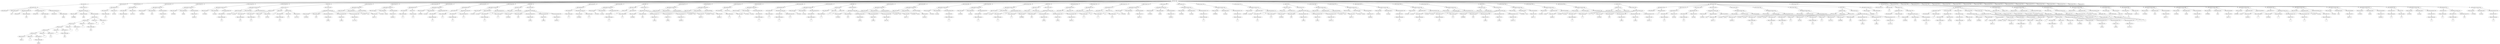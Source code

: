 /*
 * AST in dot format generated by phc -- the PHP compiler
 */

digraph AST {
node_0 [label="AST_php_script"];
node_1 [label="AST_method (29)"];
node_2 [label="AST_signature (32)"];
node_3 [label="AST_method_mod"];
node_4 [label="Token_method_name"];
node_5 [label="fail", shape=box]
node_4 -> node_5;
node_6 [label="AST_formal_parameter (29)"];
node_7 [label="AST_type (29)"];
node_8 [label="Token_variable_name"];
node_9 [label="file", shape=box]
node_8 -> node_9;
node_6 -> node_8;
node_6 -> node_7;
node_10 [label="AST_formal_parameter (29)"];
node_11 [label="AST_type (29)"];
node_12 [label="Token_variable_name"];
node_13 [label="line", shape=box]
node_12 -> node_13;
node_10 -> node_12;
node_10 -> node_11;
node_14 [label="AST_formal_parameter (29)"];
node_15 [label="AST_type (29)"];
node_16 [label="Token_variable_name"];
node_17 [label="reason", shape=box]
node_16 -> node_17;
node_14 -> node_16;
node_14 -> node_15;
node_2 -> node_14;
node_2 -> node_10;
node_2 -> node_6;
node_2 -> node_4;
node_2 -> node_3;
node_18 [label="AST_eval_expr (31)"];
node_19 [label="AST_method_invocation (31)"];
node_20 [label="Token_class_name"];
node_21 [label="%STDLIB%", shape=box]
node_20 -> node_21;
node_22 [label="Token_method_name"];
node_23 [label="print", shape=box]
node_22 -> node_23;
node_24 [label="AST_actual_parameter"];
node_25 [label="AST_bin_op (31)"];
node_26 [label="AST_bin_op (31)"];
node_27 [label="AST_bin_op (31)"];
node_28 [label="AST_bin_op (31)"];
node_29 [label="AST_bin_op (31)"];
node_30 [label="AST_bin_op (31)"];
node_31 [label="Token_string (31)"];
node_32 [label="Failure: '", shape=box]
node_31 -> node_32;
node_33 [label="Token_op (31)"];
node_34 [label=".", shape=box]
node_33 -> node_34;
node_35 [label="AST_variable (31)"];
node_36 [label="Token_variable_name"];
node_37 [label="reason", shape=box]
node_36 -> node_37;
node_35 -> node_36;
node_30 -> node_35;
node_30 -> node_33;
node_30 -> node_31;
node_38 [label="Token_op (31)"];
node_39 [label=".", shape=box]
node_38 -> node_39;
node_40 [label="Token_string (31)"];
node_41 [label="' on ", shape=box]
node_40 -> node_41;
node_29 -> node_40;
node_29 -> node_38;
node_29 -> node_30;
node_42 [label="Token_op (31)"];
node_43 [label=".", shape=box]
node_42 -> node_43;
node_44 [label="AST_variable (31)"];
node_45 [label="Token_variable_name"];
node_46 [label="file", shape=box]
node_45 -> node_46;
node_44 -> node_45;
node_28 -> node_44;
node_28 -> node_42;
node_28 -> node_29;
node_47 [label="Token_op (31)"];
node_48 [label=".", shape=box]
node_47 -> node_48;
node_49 [label="Token_string (31)"];
node_50 [label=":", shape=box]
node_49 -> node_50;
node_27 -> node_49;
node_27 -> node_47;
node_27 -> node_28;
node_51 [label="Token_op (31)"];
node_52 [label=".", shape=box]
node_51 -> node_52;
node_53 [label="AST_variable (31)"];
node_54 [label="Token_variable_name"];
node_55 [label="line", shape=box]
node_54 -> node_55;
node_53 -> node_54;
node_26 -> node_53;
node_26 -> node_51;
node_26 -> node_27;
node_56 [label="Token_op (31)"];
node_57 [label=".", shape=box]
node_56 -> node_57;
node_58 [label="Token_string (31)"];
node_59 [label="", shape=box]
node_58 -> node_59;
node_25 -> node_58;
node_25 -> node_56;
node_25 -> node_26;
node_24 -> node_25;
node_19 -> node_24;
node_19 -> node_22;
node_19 -> node_20;
node_18 -> node_19;
node_1 -> node_18;
node_1 -> node_2;
node_60 [label="AST_eval_expr (37)"];
node_61 [label="AST_assignment (37)"];
node_62 [label="AST_variable (37)"];
node_63 [label="Token_variable_name"];
node_64 [label="a1", shape=box]
node_63 -> node_64;
node_62 -> node_63;
node_65 [label="Token_string (37)"];
node_66 [label="old value", shape=box]
node_65 -> node_66;
node_61 -> node_65;
node_61 -> node_62;
node_60 -> node_61;
node_67 [label="AST_eval_expr (38)"];
node_68 [label="AST_assignment (38)"];
node_69 [label="AST_variable (38)"];
node_70 [label="Token_variable_name"];
node_71 [label="a2", shape=box]
node_70 -> node_71;
node_69 -> node_70;
node_72 [label="Token_string (38)"];
node_73 [label="my old val..", shape=box]
node_72 -> node_73;
node_68 -> node_72;
node_68 -> node_69;
node_67 -> node_68;
node_74 [label="AST_eval_expr (40)"];
node_75 [label="AST_method_invocation (40)"];
node_76 [label="Token_class_name"];
node_77 [label="%STDLIB%", shape=box]
node_76 -> node_77;
node_78 [label="Token_method_name"];
node_79 [label="echo", shape=box]
node_78 -> node_79;
node_80 [label="AST_actual_parameter"];
node_81 [label="Token_string (40)"];
node_82 [label="about to i..", shape=box]
node_81 -> node_82;
node_80 -> node_81;
node_75 -> node_80;
node_75 -> node_78;
node_75 -> node_76;
node_74 -> node_75;
node_83 [label="AST_eval_expr (41)"];
node_84 [label="AST_method_invocation (41)"];
node_85 [label="Token_class_name"];
node_86 [label="%STDLIB%", shape=box]
node_85 -> node_86;
node_87 [label="Token_method_name"];
node_88 [label="include", shape=box]
node_87 -> node_88;
node_89 [label="AST_actual_parameter"];
node_90 [label="Token_string (41)"];
node_91 [label="included_v..", shape=box]
node_90 -> node_91;
node_89 -> node_90;
node_84 -> node_89;
node_84 -> node_87;
node_84 -> node_85;
node_83 -> node_84;
node_92 [label="AST_eval_expr (43)"];
node_93 [label="AST_method_invocation (43)"];
node_94 [label="Token_class_name"];
node_95 [label="%STDLIB%", shape=box]
node_94 -> node_95;
node_96 [label="Token_method_name"];
node_97 [label="var_dump", shape=box]
node_96 -> node_97;
node_98 [label="AST_actual_parameter (43)"];
node_99 [label="AST_variable (43)"];
node_100 [label="Token_variable_name"];
node_101 [label="a1", shape=box]
node_100 -> node_101;
node_99 -> node_100;
node_98 -> node_99;
node_93 -> node_98;
node_93 -> node_96;
node_93 -> node_94;
node_92 -> node_93;
node_102 [label="AST_eval_expr (44)"];
node_103 [label="AST_method_invocation (44)"];
node_104 [label="Token_class_name"];
node_105 [label="%STDLIB%", shape=box]
node_104 -> node_105;
node_106 [label="Token_method_name"];
node_107 [label="var_dump", shape=box]
node_106 -> node_107;
node_108 [label="AST_actual_parameter (44)"];
node_109 [label="AST_variable (44)"];
node_110 [label="Token_variable_name"];
node_111 [label="a2", shape=box]
node_110 -> node_111;
node_109 -> node_110;
node_108 -> node_109;
node_103 -> node_108;
node_103 -> node_106;
node_103 -> node_104;
node_102 -> node_103;
node_112 [label="AST_if (46)"];
node_113 [label="AST_bin_op (46)"];
node_114 [label="AST_bin_op (46)"];
node_115 [label="AST_variable (46)"];
node_116 [label="Token_variable_name"];
node_117 [label="a1", shape=box]
node_116 -> node_117;
node_115 -> node_116;
node_118 [label="Token_op (46)"];
node_119 [label="==", shape=box]
node_118 -> node_119;
node_120 [label="Token_string (46)"];
node_121 [label="old value", shape=box]
node_120 -> node_121;
node_114 -> node_120;
node_114 -> node_118;
node_114 -> node_115;
node_122 [label="Token_op (46)"];
node_123 [label="or", shape=box]
node_122 -> node_123;
node_124 [label="AST_bin_op (46)"];
node_125 [label="AST_variable (46)"];
node_126 [label="Token_variable_name"];
node_127 [label="a2", shape=box]
node_126 -> node_127;
node_125 -> node_126;
node_128 [label="Token_op (46)"];
node_129 [label="==", shape=box]
node_128 -> node_129;
node_130 [label="Token_string (46)"];
node_131 [label="my old val..", shape=box]
node_130 -> node_131;
node_124 -> node_130;
node_124 -> node_128;
node_124 -> node_125;
node_113 -> node_124;
node_113 -> node_122;
node_113 -> node_114;
node_132 [label="AST_eval_expr (48)"];
node_133 [label="AST_method_invocation (48)"];
node_134 [label="Token_class_name"];
node_135 [label="%STDLIB%", shape=box]
node_134 -> node_135;
node_136 [label="Token_method_name"];
node_137 [label="fail", shape=box]
node_136 -> node_137;
node_138 [label="AST_actual_parameter (48)"];
node_139 [label="Token_string (48)"];
node_140 [label="__FILE__", shape=box]
node_139 -> node_140;
node_138 -> node_139;
node_141 [label="AST_actual_parameter (48)"];
node_142 [label="Token_int (48)"];
node_143 [label="__LINE__", shape=box]
node_142 -> node_143;
node_141 -> node_142;
node_144 [label="AST_actual_parameter (48)"];
node_145 [label="Token_string (48)"];
node_146 [label="var overwr..", shape=box]
node_145 -> node_146;
node_144 -> node_145;
node_133 -> node_144;
node_133 -> node_141;
node_133 -> node_138;
node_133 -> node_136;
node_133 -> node_134;
node_132 -> node_133;
node_112 -> node_132;
node_112 -> node_113;
node_147 [label="AST_eval_expr (56)"];
node_148 [label="AST_method_invocation (56)"];
node_149 [label="Token_class_name"];
node_150 [label="%STDLIB%", shape=box]
node_149 -> node_150;
node_151 [label="Token_method_name"];
node_152 [label="echo", shape=box]
node_151 -> node_152;
node_153 [label="AST_actual_parameter"];
node_154 [label="Token_string (56)"];
node_155 [label="about to i..", shape=box]
node_154 -> node_155;
node_153 -> node_154;
node_148 -> node_153;
node_148 -> node_151;
node_148 -> node_149;
node_147 -> node_148;
node_156 [label="AST_eval_expr (57)"];
node_157 [label="AST_method_invocation (57)"];
node_158 [label="Token_class_name"];
node_159 [label="%STDLIB%", shape=box]
node_158 -> node_159;
node_160 [label="Token_method_name"];
node_161 [label="include", shape=box]
node_160 -> node_161;
node_162 [label="AST_actual_parameter"];
node_163 [label="Token_string (57)"];
node_164 [label="included_c..", shape=box]
node_163 -> node_164;
node_162 -> node_163;
node_157 -> node_162;
node_157 -> node_160;
node_157 -> node_158;
node_156 -> node_157;
node_165 [label="AST_eval_expr (59)"];
node_166 [label="AST_assignment (59)"];
node_167 [label="AST_variable (59)"];
node_168 [label="Token_variable_name"];
node_169 [label="b", shape=box]
node_168 -> node_169;
node_167 -> node_168;
node_170 [label="AST_new (59)"];
node_171 [label="Token_class_name"];
node_172 [label="B", shape=box]
node_171 -> node_172;
node_170 -> node_171;
node_166 -> node_170;
node_166 -> node_167;
node_165 -> node_166;
node_173 [label="AST_eval_expr (60)"];
node_174 [label="AST_method_invocation (60)"];
node_175 [label="Token_class_name"];
node_176 [label="%STDLIB%", shape=box]
node_175 -> node_176;
node_177 [label="Token_method_name"];
node_178 [label="var_dump", shape=box]
node_177 -> node_178;
node_179 [label="AST_actual_parameter (60)"];
node_180 [label="AST_variable (60)"];
node_181 [label="Token_variable_name"];
node_182 [label="b", shape=box]
node_181 -> node_182;
node_180 -> node_181;
node_179 -> node_180;
node_174 -> node_179;
node_174 -> node_177;
node_174 -> node_175;
node_173 -> node_174;
node_183 [label="AST_eval_expr (61)"];
node_184 [label="AST_assignment (61)"];
node_185 [label="AST_variable (61)"];
node_186 [label="Token_variable_name"];
node_187 [label="b", shape=box]
node_186 -> node_187;
node_185 -> node_186;
node_188 [label="AST_method_invocation (61)"];
node_189 [label="AST_variable (61)"];
node_190 [label="Token_variable_name"];
node_191 [label="b", shape=box]
node_190 -> node_191;
node_189 -> node_190;
node_192 [label="Token_method_name (61)"];
node_193 [label="b", shape=box]
node_192 -> node_193;
node_188 -> node_192;
node_188 -> node_189;
node_184 -> node_188;
node_184 -> node_185;
node_183 -> node_184;
node_194 [label="AST_eval_expr (62)"];
node_195 [label="AST_method_invocation (62)"];
node_196 [label="Token_class_name"];
node_197 [label="%STDLIB%", shape=box]
node_196 -> node_197;
node_198 [label="Token_method_name"];
node_199 [label="var_dump", shape=box]
node_198 -> node_199;
node_200 [label="AST_actual_parameter (62)"];
node_201 [label="AST_variable (62)"];
node_202 [label="Token_variable_name"];
node_203 [label="b", shape=box]
node_202 -> node_203;
node_201 -> node_202;
node_200 -> node_201;
node_195 -> node_200;
node_195 -> node_198;
node_195 -> node_196;
node_194 -> node_195;
node_204 [label="AST_if (63)"];
node_205 [label="AST_unary_op (63)"];
node_206 [label="Token_op (63)"];
node_207 [label="!", shape=box]
node_206 -> node_207;
node_208 [label="AST_variable (63)"];
node_209 [label="Token_variable_name"];
node_210 [label="b", shape=box]
node_209 -> node_210;
node_208 -> node_209;
node_205 -> node_208;
node_205 -> node_206;
node_211 [label="AST_eval_expr (65)"];
node_212 [label="AST_method_invocation (65)"];
node_213 [label="Token_class_name"];
node_214 [label="%STDLIB%", shape=box]
node_213 -> node_214;
node_215 [label="Token_method_name"];
node_216 [label="fail", shape=box]
node_215 -> node_216;
node_217 [label="AST_actual_parameter (65)"];
node_218 [label="Token_string (65)"];
node_219 [label="__FILE__", shape=box]
node_218 -> node_219;
node_217 -> node_218;
node_220 [label="AST_actual_parameter (65)"];
node_221 [label="Token_int (65)"];
node_222 [label="__LINE__", shape=box]
node_221 -> node_222;
node_220 -> node_221;
node_223 [label="AST_actual_parameter (65)"];
node_224 [label="Token_string (65)"];
node_225 [label="included c..", shape=box]
node_224 -> node_225;
node_223 -> node_224;
node_212 -> node_223;
node_212 -> node_220;
node_212 -> node_217;
node_212 -> node_215;
node_212 -> node_213;
node_211 -> node_212;
node_204 -> node_211;
node_204 -> node_205;
node_226 [label="AST_eval_expr (67)"];
node_227 [label="AST_assignment (67)"];
node_228 [label="AST_variable (67)"];
node_229 [label="Token_variable_name"];
node_230 [label="b", shape=box]
node_229 -> node_230;
node_228 -> node_229;
node_231 [label="AST_method_invocation (67)"];
node_232 [label="Token_class_name"];
node_233 [label="%STDLIB%", shape=box]
node_232 -> node_233;
node_234 [label="Token_method_name"];
node_235 [label="b", shape=box]
node_234 -> node_235;
node_231 -> node_234;
node_231 -> node_232;
node_227 -> node_231;
node_227 -> node_228;
node_226 -> node_227;
node_236 [label="AST_eval_expr (68)"];
node_237 [label="AST_method_invocation (68)"];
node_238 [label="Token_class_name"];
node_239 [label="%STDLIB%", shape=box]
node_238 -> node_239;
node_240 [label="Token_method_name"];
node_241 [label="var_dump", shape=box]
node_240 -> node_241;
node_242 [label="AST_actual_parameter (68)"];
node_243 [label="AST_variable (68)"];
node_244 [label="Token_variable_name"];
node_245 [label="b", shape=box]
node_244 -> node_245;
node_243 -> node_244;
node_242 -> node_243;
node_237 -> node_242;
node_237 -> node_240;
node_237 -> node_238;
node_236 -> node_237;
node_246 [label="AST_if (69)"];
node_247 [label="AST_unary_op (69)"];
node_248 [label="Token_op (69)"];
node_249 [label="!", shape=box]
node_248 -> node_249;
node_250 [label="AST_variable (69)"];
node_251 [label="Token_variable_name"];
node_252 [label="b", shape=box]
node_251 -> node_252;
node_250 -> node_251;
node_247 -> node_250;
node_247 -> node_248;
node_253 [label="AST_eval_expr (71)"];
node_254 [label="AST_method_invocation (71)"];
node_255 [label="Token_class_name"];
node_256 [label="%STDLIB%", shape=box]
node_255 -> node_256;
node_257 [label="Token_method_name"];
node_258 [label="fail", shape=box]
node_257 -> node_258;
node_259 [label="AST_actual_parameter (71)"];
node_260 [label="Token_string (71)"];
node_261 [label="__FILE__", shape=box]
node_260 -> node_261;
node_259 -> node_260;
node_262 [label="AST_actual_parameter (71)"];
node_263 [label="Token_int (71)"];
node_264 [label="__LINE__", shape=box]
node_263 -> node_264;
node_262 -> node_263;
node_265 [label="AST_actual_parameter (71)"];
node_266 [label="Token_string (71)"];
node_267 [label="included f..", shape=box]
node_266 -> node_267;
node_265 -> node_266;
node_254 -> node_265;
node_254 -> node_262;
node_254 -> node_259;
node_254 -> node_257;
node_254 -> node_255;
node_253 -> node_254;
node_246 -> node_253;
node_246 -> node_247;
node_268 [label="AST_eval_expr (79)"];
node_269 [label="AST_method_invocation (79)"];
node_270 [label="Token_class_name"];
node_271 [label="%STDLIB%", shape=box]
node_270 -> node_271;
node_272 [label="Token_method_name"];
node_273 [label="echo", shape=box]
node_272 -> node_273;
node_274 [label="AST_actual_parameter"];
node_275 [label="Token_string (79)"];
node_276 [label="about to i..", shape=box]
node_275 -> node_276;
node_274 -> node_275;
node_269 -> node_274;
node_269 -> node_272;
node_269 -> node_270;
node_268 -> node_269;
node_277 [label="AST_eval_expr (80)"];
node_278 [label="AST_method_invocation (80)"];
node_279 [label="Token_class_name"];
node_280 [label="%STDLIB%", shape=box]
node_279 -> node_280;
node_281 [label="Token_method_name"];
node_282 [label="include", shape=box]
node_281 -> node_282;
node_283 [label="AST_actual_parameter"];
node_284 [label="Token_string (80)"];
node_285 [label="included_c..", shape=box]
node_284 -> node_285;
node_283 -> node_284;
node_278 -> node_283;
node_278 -> node_281;
node_278 -> node_279;
node_277 -> node_278;
node_286 [label="AST_eval_expr (82)"];
node_287 [label="AST_assignment (82)"];
node_288 [label="AST_variable (82)"];
node_289 [label="Token_variable_name"];
node_290 [label="c", shape=box]
node_289 -> node_290;
node_288 -> node_289;
node_291 [label="AST_new (82)"];
node_292 [label="Token_class_name"];
node_293 [label="C", shape=box]
node_292 -> node_293;
node_291 -> node_292;
node_287 -> node_291;
node_287 -> node_288;
node_286 -> node_287;
node_294 [label="AST_eval_expr (83)"];
node_295 [label="AST_method_invocation (83)"];
node_296 [label="Token_class_name"];
node_297 [label="%STDLIB%", shape=box]
node_296 -> node_297;
node_298 [label="Token_method_name"];
node_299 [label="var_dump", shape=box]
node_298 -> node_299;
node_300 [label="AST_actual_parameter (83)"];
node_301 [label="AST_variable (83)"];
node_302 [label="Token_variable_name"];
node_303 [label="c", shape=box]
node_302 -> node_303;
node_301 -> node_302;
node_300 -> node_301;
node_295 -> node_300;
node_295 -> node_298;
node_295 -> node_296;
node_294 -> node_295;
node_304 [label="AST_eval_expr (84)"];
node_305 [label="AST_assignment (84)"];
node_306 [label="AST_variable (84)"];
node_307 [label="Token_variable_name"];
node_308 [label="c", shape=box]
node_307 -> node_308;
node_306 -> node_307;
node_309 [label="AST_method_invocation (84)"];
node_310 [label="AST_variable (84)"];
node_311 [label="Token_variable_name"];
node_312 [label="c", shape=box]
node_311 -> node_312;
node_310 -> node_311;
node_313 [label="Token_method_name (84)"];
node_314 [label="cc", shape=box]
node_313 -> node_314;
node_309 -> node_313;
node_309 -> node_310;
node_305 -> node_309;
node_305 -> node_306;
node_304 -> node_305;
node_315 [label="AST_eval_expr (85)"];
node_316 [label="AST_method_invocation (85)"];
node_317 [label="Token_class_name"];
node_318 [label="%STDLIB%", shape=box]
node_317 -> node_318;
node_319 [label="Token_method_name"];
node_320 [label="var_dump", shape=box]
node_319 -> node_320;
node_321 [label="AST_actual_parameter (85)"];
node_322 [label="AST_variable (85)"];
node_323 [label="Token_variable_name"];
node_324 [label="c", shape=box]
node_323 -> node_324;
node_322 -> node_323;
node_321 -> node_322;
node_316 -> node_321;
node_316 -> node_319;
node_316 -> node_317;
node_315 -> node_316;
node_325 [label="AST_if (86)"];
node_326 [label="AST_bin_op (86)"];
node_327 [label="AST_variable (86)"];
node_328 [label="Token_variable_name"];
node_329 [label="c", shape=box]
node_328 -> node_329;
node_327 -> node_328;
node_330 [label="Token_op (86)"];
node_331 [label="!=", shape=box]
node_330 -> node_331;
node_332 [label="Token_int (86)"];
node_333 [label="7", shape=box]
node_332 -> node_333;
node_326 -> node_332;
node_326 -> node_330;
node_326 -> node_327;
node_334 [label="AST_eval_expr (88)"];
node_335 [label="AST_method_invocation (88)"];
node_336 [label="Token_class_name"];
node_337 [label="%STDLIB%", shape=box]
node_336 -> node_337;
node_338 [label="Token_method_name"];
node_339 [label="fail", shape=box]
node_338 -> node_339;
node_340 [label="AST_actual_parameter (88)"];
node_341 [label="Token_string (88)"];
node_342 [label="__FILE__", shape=box]
node_341 -> node_342;
node_340 -> node_341;
node_343 [label="AST_actual_parameter (88)"];
node_344 [label="Token_int (88)"];
node_345 [label="__LINE__", shape=box]
node_344 -> node_345;
node_343 -> node_344;
node_346 [label="AST_actual_parameter (88)"];
node_347 [label="Token_string (88)"];
node_348 [label="class with..", shape=box]
node_347 -> node_348;
node_346 -> node_347;
node_335 -> node_346;
node_335 -> node_343;
node_335 -> node_340;
node_335 -> node_338;
node_335 -> node_336;
node_334 -> node_335;
node_325 -> node_334;
node_325 -> node_326;
node_349 [label="AST_eval_expr (95)"];
node_350 [label="AST_method_invocation (95)"];
node_351 [label="Token_class_name"];
node_352 [label="%STDLIB%", shape=box]
node_351 -> node_352;
node_353 [label="Token_method_name"];
node_354 [label="echo", shape=box]
node_353 -> node_354;
node_355 [label="AST_actual_parameter"];
node_356 [label="Token_string (95)"];
node_357 [label="about to i..", shape=box]
node_356 -> node_357;
node_355 -> node_356;
node_350 -> node_355;
node_350 -> node_353;
node_350 -> node_351;
node_349 -> node_350;
node_358 [label="AST_eval_expr (96)"];
node_359 [label="AST_method_invocation (96)"];
node_360 [label="Token_class_name"];
node_361 [label="%STDLIB%", shape=box]
node_360 -> node_361;
node_362 [label="Token_method_name"];
node_363 [label="include", shape=box]
node_362 -> node_363;
node_364 [label="AST_actual_parameter"];
node_365 [label="Token_string (96)"];
node_366 [label="include_di..", shape=box]
node_365 -> node_366;
node_364 -> node_365;
node_359 -> node_364;
node_359 -> node_362;
node_359 -> node_360;
node_358 -> node_359;
node_367 [label="AST_eval_expr (98)"];
node_368 [label="AST_method_invocation (98)"];
node_369 [label="Token_class_name"];
node_370 [label="%STDLIB%", shape=box]
node_369 -> node_370;
node_371 [label="Token_method_name"];
node_372 [label="var_dump", shape=box]
node_371 -> node_372;
node_373 [label="AST_actual_parameter (98)"];
node_374 [label="AST_variable (98)"];
node_375 [label="Token_variable_name"];
node_376 [label="f", shape=box]
node_375 -> node_376;
node_374 -> node_375;
node_373 -> node_374;
node_368 -> node_373;
node_368 -> node_371;
node_368 -> node_369;
node_367 -> node_368;
node_377 [label="AST_eval_expr (99)"];
node_378 [label="AST_method_invocation (99)"];
node_379 [label="Token_class_name"];
node_380 [label="%STDLIB%", shape=box]
node_379 -> node_380;
node_381 [label="Token_method_name"];
node_382 [label="var_dump", shape=box]
node_381 -> node_382;
node_383 [label="AST_actual_parameter (99)"];
node_384 [label="AST_variable (99)"];
node_385 [label="Token_variable_name"];
node_386 [label="a", shape=box]
node_385 -> node_386;
node_384 -> node_385;
node_383 -> node_384;
node_378 -> node_383;
node_378 -> node_381;
node_378 -> node_379;
node_377 -> node_378;
node_387 [label="AST_eval_expr (100)"];
node_388 [label="AST_method_invocation (100)"];
node_389 [label="Token_class_name"];
node_390 [label="%STDLIB%", shape=box]
node_389 -> node_390;
node_391 [label="Token_method_name"];
node_392 [label="var_dump", shape=box]
node_391 -> node_392;
node_393 [label="AST_actual_parameter (100)"];
node_394 [label="AST_variable (100)"];
node_395 [label="Token_variable_name"];
node_396 [label="x", shape=box]
node_395 -> node_396;
node_394 -> node_395;
node_393 -> node_394;
node_388 -> node_393;
node_388 -> node_391;
node_388 -> node_389;
node_387 -> node_388;
node_397 [label="AST_if (101)"];
node_398 [label="AST_unary_op (101)"];
node_399 [label="Token_op (101)"];
node_400 [label="!", shape=box]
node_399 -> node_400;
node_401 [label="AST_variable (101)"];
node_402 [label="Token_variable_name"];
node_403 [label="x", shape=box]
node_402 -> node_403;
node_401 -> node_402;
node_398 -> node_401;
node_398 -> node_399;
node_404 [label="AST_eval_expr (103)"];
node_405 [label="AST_method_invocation (103)"];
node_406 [label="Token_class_name"];
node_407 [label="%STDLIB%", shape=box]
node_406 -> node_407;
node_408 [label="Token_method_name"];
node_409 [label="fail", shape=box]
node_408 -> node_409;
node_410 [label="AST_actual_parameter (103)"];
node_411 [label="Token_string (103)"];
node_412 [label="__FILE__", shape=box]
node_411 -> node_412;
node_410 -> node_411;
node_413 [label="AST_actual_parameter (103)"];
node_414 [label="Token_int (103)"];
node_415 [label="__LINE__", shape=box]
node_414 -> node_415;
node_413 -> node_414;
node_416 [label="AST_actual_parameter (103)"];
node_417 [label="Token_string (103)"];
node_418 [label="directory ..", shape=box]
node_417 -> node_418;
node_416 -> node_417;
node_405 -> node_416;
node_405 -> node_413;
node_405 -> node_410;
node_405 -> node_408;
node_405 -> node_406;
node_404 -> node_405;
node_397 -> node_404;
node_397 -> node_398;
node_419 [label="AST_eval_expr (109)"];
node_420 [label="AST_assignment (109)"];
node_421 [label="AST_variable (109)"];
node_422 [label="Token_variable_name"];
node_423 [label="x", shape=box]
node_422 -> node_423;
node_421 -> node_422;
node_424 [label="Token_string (109)"];
node_425 [label="zzz", shape=box]
node_424 -> node_425;
node_420 -> node_424;
node_420 -> node_421;
node_419 -> node_420;
node_426 [label="AST_eval_expr (110)"];
node_427 [label="AST_assignment (110)"];
node_428 [label="AST_variable (110)"];
node_429 [label="Token_variable_name"];
node_430 [label="y", shape=box]
node_429 -> node_430;
node_428 -> node_429;
node_431 [label="Token_string (110)"];
node_432 [label="zzz", shape=box]
node_431 -> node_432;
node_427 -> node_431;
node_427 -> node_428;
node_426 -> node_427;
node_433 [label="AST_eval_expr (111)"];
node_434 [label="AST_assignment (111)"];
node_435 [label="AST_variable (111)"];
node_436 [label="Token_variable_name"];
node_437 [label="xx", shape=box]
node_436 -> node_437;
node_435 -> node_436;
node_438 [label="Token_string (111)"];
node_439 [label="zzz", shape=box]
node_438 -> node_439;
node_434 -> node_438;
node_434 -> node_435;
node_433 -> node_434;
node_440 [label="AST_eval_expr (112)"];
node_441 [label="AST_method_invocation (112)"];
node_442 [label="Token_class_name"];
node_443 [label="%STDLIB%", shape=box]
node_442 -> node_443;
node_444 [label="Token_method_name"];
node_445 [label="echo", shape=box]
node_444 -> node_445;
node_446 [label="AST_actual_parameter"];
node_447 [label="Token_string (112)"];
node_448 [label="about to i..", shape=box]
node_447 -> node_448;
node_446 -> node_447;
node_441 -> node_446;
node_441 -> node_444;
node_441 -> node_442;
node_440 -> node_441;
node_449 [label="AST_eval_expr (113)"];
node_450 [label="AST_method_invocation (113)"];
node_451 [label="Token_class_name"];
node_452 [label="%STDLIB%", shape=box]
node_451 -> node_452;
node_453 [label="Token_method_name"];
node_454 [label="include", shape=box]
node_453 -> node_454;
node_455 [label="AST_actual_parameter"];
node_456 [label="Token_string (113)"];
node_457 [label="./test/sub..", shape=box]
node_456 -> node_457;
node_455 -> node_456;
node_450 -> node_455;
node_450 -> node_453;
node_450 -> node_451;
node_449 -> node_450;
node_458 [label="AST_eval_expr (115)"];
node_459 [label="AST_method_invocation (115)"];
node_460 [label="Token_class_name"];
node_461 [label="%STDLIB%", shape=box]
node_460 -> node_461;
node_462 [label="Token_method_name"];
node_463 [label="var_dump", shape=box]
node_462 -> node_463;
node_464 [label="AST_actual_parameter (115)"];
node_465 [label="AST_variable (115)"];
node_466 [label="Token_variable_name"];
node_467 [label="x", shape=box]
node_466 -> node_467;
node_465 -> node_466;
node_464 -> node_465;
node_459 -> node_464;
node_459 -> node_462;
node_459 -> node_460;
node_458 -> node_459;
node_468 [label="AST_eval_expr (116)"];
node_469 [label="AST_method_invocation (116)"];
node_470 [label="Token_class_name"];
node_471 [label="%STDLIB%", shape=box]
node_470 -> node_471;
node_472 [label="Token_method_name"];
node_473 [label="var_dump", shape=box]
node_472 -> node_473;
node_474 [label="AST_actual_parameter (116)"];
node_475 [label="AST_variable (116)"];
node_476 [label="Token_variable_name"];
node_477 [label="y", shape=box]
node_476 -> node_477;
node_475 -> node_476;
node_474 -> node_475;
node_469 -> node_474;
node_469 -> node_472;
node_469 -> node_470;
node_468 -> node_469;
node_478 [label="AST_eval_expr (117)"];
node_479 [label="AST_method_invocation (117)"];
node_480 [label="Token_class_name"];
node_481 [label="%STDLIB%", shape=box]
node_480 -> node_481;
node_482 [label="Token_method_name"];
node_483 [label="var_dump", shape=box]
node_482 -> node_483;
node_484 [label="AST_actual_parameter (117)"];
node_485 [label="AST_variable (117)"];
node_486 [label="Token_variable_name"];
node_487 [label="xx", shape=box]
node_486 -> node_487;
node_485 -> node_486;
node_484 -> node_485;
node_479 -> node_484;
node_479 -> node_482;
node_479 -> node_480;
node_478 -> node_479;
node_488 [label="AST_if (118)"];
node_489 [label="AST_unary_op (118)"];
node_490 [label="Token_op (118)"];
node_491 [label="!", shape=box]
node_490 -> node_491;
node_492 [label="AST_variable (118)"];
node_493 [label="Token_variable_name"];
node_494 [label="xx", shape=box]
node_493 -> node_494;
node_492 -> node_493;
node_489 -> node_492;
node_489 -> node_490;
node_495 [label="AST_eval_expr (120)"];
node_496 [label="AST_method_invocation (120)"];
node_497 [label="Token_class_name"];
node_498 [label="%STDLIB%", shape=box]
node_497 -> node_498;
node_499 [label="Token_method_name"];
node_500 [label="fail", shape=box]
node_499 -> node_500;
node_501 [label="AST_actual_parameter (120)"];
node_502 [label="Token_string (120)"];
node_503 [label="__FILE__", shape=box]
node_502 -> node_503;
node_501 -> node_502;
node_504 [label="AST_actual_parameter (120)"];
node_505 [label="Token_int (120)"];
node_506 [label="__LINE__", shape=box]
node_505 -> node_506;
node_504 -> node_505;
node_507 [label="AST_actual_parameter (120)"];
node_508 [label="Token_string (120)"];
node_509 [label="current wo..", shape=box]
node_508 -> node_509;
node_507 -> node_508;
node_496 -> node_507;
node_496 -> node_504;
node_496 -> node_501;
node_496 -> node_499;
node_496 -> node_497;
node_495 -> node_496;
node_488 -> node_495;
node_488 -> node_489;
node_510 [label="AST_eval_expr (126)"];
node_511 [label="AST_method_invocation (126)"];
node_512 [label="Token_class_name"];
node_513 [label="%STDLIB%", shape=box]
node_512 -> node_513;
node_514 [label="Token_method_name"];
node_515 [label="echo", shape=box]
node_514 -> node_515;
node_516 [label="AST_actual_parameter"];
node_517 [label="Token_string (126)"];
node_518 [label="about to i..", shape=box]
node_517 -> node_518;
node_516 -> node_517;
node_511 -> node_516;
node_511 -> node_514;
node_511 -> node_512;
node_510 -> node_511;
node_519 [label="AST_eval_expr (127)"];
node_520 [label="AST_method_invocation (127)"];
node_521 [label="Token_class_name"];
node_522 [label="%STDLIB%", shape=box]
node_521 -> node_522;
node_523 [label="Token_method_name"];
node_524 [label="include", shape=box]
node_523 -> node_524;
node_525 [label="AST_actual_parameter"];
node_526 [label="Token_string (127)"];
node_527 [label="test/subje..", shape=box]
node_526 -> node_527;
node_525 -> node_526;
node_520 -> node_525;
node_520 -> node_523;
node_520 -> node_521;
node_519 -> node_520;
node_528 [label="AST_eval_expr (129)"];
node_529 [label="AST_method_invocation (129)"];
node_530 [label="Token_class_name"];
node_531 [label="%STDLIB%", shape=box]
node_530 -> node_531;
node_532 [label="Token_method_name"];
node_533 [label="var_dump", shape=box]
node_532 -> node_533;
node_534 [label="AST_actual_parameter (129)"];
node_535 [label="AST_variable (129)"];
node_536 [label="Token_variable_name"];
node_537 [label="x", shape=box]
node_536 -> node_537;
node_535 -> node_536;
node_534 -> node_535;
node_529 -> node_534;
node_529 -> node_532;
node_529 -> node_530;
node_528 -> node_529;
node_538 [label="AST_eval_expr (130)"];
node_539 [label="AST_method_invocation (130)"];
node_540 [label="Token_class_name"];
node_541 [label="%STDLIB%", shape=box]
node_540 -> node_541;
node_542 [label="Token_method_name"];
node_543 [label="var_dump", shape=box]
node_542 -> node_543;
node_544 [label="AST_actual_parameter (130)"];
node_545 [label="AST_variable (130)"];
node_546 [label="Token_variable_name"];
node_547 [label="y", shape=box]
node_546 -> node_547;
node_545 -> node_546;
node_544 -> node_545;
node_539 -> node_544;
node_539 -> node_542;
node_539 -> node_540;
node_538 -> node_539;
node_548 [label="AST_eval_expr (131)"];
node_549 [label="AST_method_invocation (131)"];
node_550 [label="Token_class_name"];
node_551 [label="%STDLIB%", shape=box]
node_550 -> node_551;
node_552 [label="Token_method_name"];
node_553 [label="var_dump", shape=box]
node_552 -> node_553;
node_554 [label="AST_actual_parameter (131)"];
node_555 [label="AST_variable (131)"];
node_556 [label="Token_variable_name"];
node_557 [label="xx", shape=box]
node_556 -> node_557;
node_555 -> node_556;
node_554 -> node_555;
node_549 -> node_554;
node_549 -> node_552;
node_549 -> node_550;
node_548 -> node_549;
node_558 [label="AST_if (132)"];
node_559 [label="AST_unary_op (132)"];
node_560 [label="Token_op (132)"];
node_561 [label="!", shape=box]
node_560 -> node_561;
node_562 [label="AST_variable (132)"];
node_563 [label="Token_variable_name"];
node_564 [label="xx", shape=box]
node_563 -> node_564;
node_562 -> node_563;
node_559 -> node_562;
node_559 -> node_560;
node_565 [label="AST_eval_expr (134)"];
node_566 [label="AST_method_invocation (134)"];
node_567 [label="Token_class_name"];
node_568 [label="%STDLIB%", shape=box]
node_567 -> node_568;
node_569 [label="Token_method_name"];
node_570 [label="fail", shape=box]
node_569 -> node_570;
node_571 [label="AST_actual_parameter (134)"];
node_572 [label="Token_string (134)"];
node_573 [label="__FILE__", shape=box]
node_572 -> node_573;
node_571 -> node_572;
node_574 [label="AST_actual_parameter (134)"];
node_575 [label="Token_int (134)"];
node_576 [label="__LINE__", shape=box]
node_575 -> node_576;
node_574 -> node_575;
node_577 [label="AST_actual_parameter (134)"];
node_578 [label="Token_string (134)"];
node_579 [label="current wo..", shape=box]
node_578 -> node_579;
node_577 -> node_578;
node_566 -> node_577;
node_566 -> node_574;
node_566 -> node_571;
node_566 -> node_569;
node_566 -> node_567;
node_565 -> node_566;
node_558 -> node_565;
node_558 -> node_559;
node_580 [label="AST_eval_expr (144)"];
node_581 [label="AST_method_invocation (144)"];
node_582 [label="Token_class_name"];
node_583 [label="%STDLIB%", shape=box]
node_582 -> node_583;
node_584 [label="Token_method_name"];
node_585 [label="echo", shape=box]
node_584 -> node_585;
node_586 [label="AST_actual_parameter"];
node_587 [label="Token_string (144)"];
node_588 [label="about to i..", shape=box]
node_587 -> node_588;
node_586 -> node_587;
node_581 -> node_586;
node_581 -> node_584;
node_581 -> node_582;
node_580 -> node_581;
node_589 [label="AST_eval_expr (145)"];
node_590 [label="AST_method_invocation (145)"];
node_591 [label="Token_class_name"];
node_592 [label="%STDLIB%", shape=box]
node_591 -> node_592;
node_593 [label="Token_method_name"];
node_594 [label="require", shape=box]
node_593 -> node_594;
node_595 [label="AST_actual_parameter"];
node_596 [label="Token_string (145)"];
node_597 [label="included_r..", shape=box]
node_596 -> node_597;
node_595 -> node_596;
node_590 -> node_595;
node_590 -> node_593;
node_590 -> node_591;
node_589 -> node_590;
node_598 [label="AST_eval_expr (146)"];
node_599 [label="AST_method_invocation (146)"];
node_600 [label="Token_class_name"];
node_601 [label="%STDLIB%", shape=box]
node_600 -> node_601;
node_602 [label="Token_method_name"];
node_603 [label="var_dump", shape=box]
node_602 -> node_603;
node_604 [label="AST_actual_parameter (146)"];
node_605 [label="AST_variable (146)"];
node_606 [label="Token_variable_name"];
node_607 [label="f", shape=box]
node_606 -> node_607;
node_605 -> node_606;
node_604 -> node_605;
node_599 -> node_604;
node_599 -> node_602;
node_599 -> node_600;
node_598 -> node_599;
node_608 [label="AST_if (147)"];
node_609 [label="AST_bin_op (147)"];
node_610 [label="AST_variable (147)"];
node_611 [label="Token_variable_name"];
node_612 [label="f", shape=box]
node_611 -> node_612;
node_610 -> node_611;
node_613 [label="Token_op (147)"];
node_614 [label="!==", shape=box]
node_613 -> node_614;
node_615 [label="Token_int (147)"];
node_616 [label="26", shape=box]
node_615 -> node_616;
node_609 -> node_615;
node_609 -> node_613;
node_609 -> node_610;
node_617 [label="AST_eval_expr (149)"];
node_618 [label="AST_method_invocation (149)"];
node_619 [label="Token_class_name"];
node_620 [label="%STDLIB%", shape=box]
node_619 -> node_620;
node_621 [label="Token_method_name"];
node_622 [label="fail", shape=box]
node_621 -> node_622;
node_623 [label="AST_actual_parameter (149)"];
node_624 [label="Token_string (149)"];
node_625 [label="__FILE__", shape=box]
node_624 -> node_625;
node_623 -> node_624;
node_626 [label="AST_actual_parameter (149)"];
node_627 [label="Token_int (149)"];
node_628 [label="__LINE__", shape=box]
node_627 -> node_628;
node_626 -> node_627;
node_629 [label="AST_actual_parameter (149)"];
node_630 [label="Token_string (149)"];
node_631 [label="recursive ..", shape=box]
node_630 -> node_631;
node_629 -> node_630;
node_618 -> node_629;
node_618 -> node_626;
node_618 -> node_623;
node_618 -> node_621;
node_618 -> node_619;
node_617 -> node_618;
node_608 -> node_617;
node_608 -> node_609;
node_632 [label="AST_method (155)"];
node_633 [label="AST_signature (169)"];
node_634 [label="AST_method_mod"];
node_635 [label="Token_method_name"];
node_636 [label="g", shape=box]
node_635 -> node_636;
node_633 -> node_635;
node_633 -> node_634;
node_637 [label="AST_eval_expr (157)"];
node_638 [label="AST_assignment (157)"];
node_639 [label="AST_variable (157)"];
node_640 [label="Token_variable_name"];
node_641 [label="a1", shape=box]
node_640 -> node_641;
node_639 -> node_640;
node_642 [label="Token_string (157)"];
node_643 [label="old string", shape=box]
node_642 -> node_643;
node_638 -> node_642;
node_638 -> node_639;
node_637 -> node_638;
node_644 [label="AST_eval_expr (158)"];
node_645 [label="AST_assignment (158)"];
node_646 [label="AST_variable (158)"];
node_647 [label="Token_variable_name"];
node_648 [label="a2", shape=box]
node_647 -> node_648;
node_646 -> node_647;
node_649 [label="Token_string (158)"];
node_650 [label="old string", shape=box]
node_649 -> node_650;
node_645 -> node_649;
node_645 -> node_646;
node_644 -> node_645;
node_651 [label="AST_eval_expr (159)"];
node_652 [label="AST_method_invocation (159)"];
node_653 [label="Token_class_name"];
node_654 [label="%STDLIB%", shape=box]
node_653 -> node_654;
node_655 [label="Token_method_name"];
node_656 [label="echo", shape=box]
node_655 -> node_656;
node_657 [label="AST_actual_parameter"];
node_658 [label="Token_string (159)"];
node_659 [label="about to i..", shape=box]
node_658 -> node_659;
node_657 -> node_658;
node_652 -> node_657;
node_652 -> node_655;
node_652 -> node_653;
node_651 -> node_652;
node_660 [label="AST_eval_expr (160)"];
node_661 [label="AST_method_invocation (160)"];
node_662 [label="Token_class_name"];
node_663 [label="%STDLIB%", shape=box]
node_662 -> node_663;
node_664 [label="Token_method_name"];
node_665 [label="require", shape=box]
node_664 -> node_665;
node_666 [label="AST_actual_parameter"];
node_667 [label="Token_string (160)"];
node_668 [label="included_v..", shape=box]
node_667 -> node_668;
node_666 -> node_667;
node_661 -> node_666;
node_661 -> node_664;
node_661 -> node_662;
node_660 -> node_661;
node_669 [label="AST_eval_expr (162)"];
node_670 [label="AST_method_invocation (162)"];
node_671 [label="Token_class_name"];
node_672 [label="%STDLIB%", shape=box]
node_671 -> node_672;
node_673 [label="Token_method_name"];
node_674 [label="var_dump", shape=box]
node_673 -> node_674;
node_675 [label="AST_actual_parameter (162)"];
node_676 [label="AST_variable (162)"];
node_677 [label="Token_variable_name"];
node_678 [label="a1", shape=box]
node_677 -> node_678;
node_676 -> node_677;
node_675 -> node_676;
node_670 -> node_675;
node_670 -> node_673;
node_670 -> node_671;
node_669 -> node_670;
node_679 [label="AST_eval_expr (163)"];
node_680 [label="AST_method_invocation (163)"];
node_681 [label="Token_class_name"];
node_682 [label="%STDLIB%", shape=box]
node_681 -> node_682;
node_683 [label="Token_method_name"];
node_684 [label="var_dump", shape=box]
node_683 -> node_684;
node_685 [label="AST_actual_parameter (163)"];
node_686 [label="AST_variable (163)"];
node_687 [label="Token_variable_name"];
node_688 [label="a2", shape=box]
node_687 -> node_688;
node_686 -> node_687;
node_685 -> node_686;
node_680 -> node_685;
node_680 -> node_683;
node_680 -> node_681;
node_679 -> node_680;
node_689 [label="AST_if (165)"];
node_690 [label="AST_bin_op (165)"];
node_691 [label="AST_bin_op (165)"];
node_692 [label="AST_variable (165)"];
node_693 [label="Token_variable_name"];
node_694 [label="a1", shape=box]
node_693 -> node_694;
node_692 -> node_693;
node_695 [label="Token_op (165)"];
node_696 [label="==", shape=box]
node_695 -> node_696;
node_697 [label="Token_string (165)"];
node_698 [label="old value", shape=box]
node_697 -> node_698;
node_691 -> node_697;
node_691 -> node_695;
node_691 -> node_692;
node_699 [label="Token_op (165)"];
node_700 [label="or", shape=box]
node_699 -> node_700;
node_701 [label="AST_bin_op (165)"];
node_702 [label="AST_variable (165)"];
node_703 [label="Token_variable_name"];
node_704 [label="a2", shape=box]
node_703 -> node_704;
node_702 -> node_703;
node_705 [label="Token_op (165)"];
node_706 [label="==", shape=box]
node_705 -> node_706;
node_707 [label="Token_string (165)"];
node_708 [label="my old val..", shape=box]
node_707 -> node_708;
node_701 -> node_707;
node_701 -> node_705;
node_701 -> node_702;
node_690 -> node_701;
node_690 -> node_699;
node_690 -> node_691;
node_709 [label="AST_eval_expr (167)"];
node_710 [label="AST_method_invocation (167)"];
node_711 [label="Token_class_name"];
node_712 [label="%STDLIB%", shape=box]
node_711 -> node_712;
node_713 [label="Token_method_name"];
node_714 [label="fail", shape=box]
node_713 -> node_714;
node_715 [label="AST_actual_parameter (167)"];
node_716 [label="Token_string (167)"];
node_717 [label="__FILE__", shape=box]
node_716 -> node_717;
node_715 -> node_716;
node_718 [label="AST_actual_parameter (167)"];
node_719 [label="Token_int (167)"];
node_720 [label="__LINE__", shape=box]
node_719 -> node_720;
node_718 -> node_719;
node_721 [label="AST_actual_parameter (167)"];
node_722 [label="Token_string (167)"];
node_723 [label="var overwr..", shape=box]
node_722 -> node_723;
node_721 -> node_722;
node_710 -> node_721;
node_710 -> node_718;
node_710 -> node_715;
node_710 -> node_713;
node_710 -> node_711;
node_709 -> node_710;
node_689 -> node_709;
node_689 -> node_690;
node_632 -> node_689;
node_632 -> node_679;
node_632 -> node_669;
node_632 -> node_660;
node_632 -> node_651;
node_632 -> node_644;
node_632 -> node_637;
node_632 -> node_633;
node_724 [label="AST_eval_expr (170)"];
node_725 [label="AST_method_invocation (170)"];
node_726 [label="Token_class_name"];
node_727 [label="%STDLIB%", shape=box]
node_726 -> node_727;
node_728 [label="Token_method_name"];
node_729 [label="g", shape=box]
node_728 -> node_729;
node_725 -> node_728;
node_725 -> node_726;
node_724 -> node_725;
node_730 [label="AST_class_def (174)"];
node_731 [label="AST_class_mod (174)"];
node_732 [label="Token_class_name"];
node_733 [label="H", shape=box]
node_732 -> node_733;
node_734 [label="AST_method (176)"];
node_735 [label="AST_signature (179)"];
node_736 [label="AST_method_mod"];
node_737 [label="Token_method_name"];
node_738 [label="H", shape=box]
node_737 -> node_738;
node_735 -> node_737;
node_735 -> node_736;
node_739 [label="AST_eval_expr (178)"];
node_740 [label="AST_method_invocation (178)"];
node_741 [label="Token_class_name"];
node_742 [label="%STDLIB%", shape=box]
node_741 -> node_742;
node_743 [label="Token_method_name"];
node_744 [label="echo", shape=box]
node_743 -> node_744;
node_745 [label="AST_actual_parameter"];
node_746 [label="Token_string (178)"];
node_747 [label="H", shape=box]
node_746 -> node_747;
node_745 -> node_746;
node_740 -> node_745;
node_740 -> node_743;
node_740 -> node_741;
node_739 -> node_740;
node_734 -> node_739;
node_734 -> node_735;
node_748 [label="AST_method (181)"];
node_749 [label="AST_signature (193)"];
node_750 [label="AST_method_mod"];
node_751 [label="Token_method_name"];
node_752 [label="g", shape=box]
node_751 -> node_752;
node_749 -> node_751;
node_749 -> node_750;
node_753 [label="AST_eval_expr (183)"];
node_754 [label="AST_assignment (183)"];
node_755 [label="AST_variable (183)"];
node_756 [label="Token_variable_name"];
node_757 [label="a1", shape=box]
node_756 -> node_757;
node_755 -> node_756;
node_758 [label="Token_string (183)"];
node_759 [label="old string", shape=box]
node_758 -> node_759;
node_754 -> node_758;
node_754 -> node_755;
node_753 -> node_754;
node_760 [label="AST_eval_expr (184)"];
node_761 [label="AST_assignment (184)"];
node_762 [label="AST_variable (184)"];
node_763 [label="Token_variable_name"];
node_764 [label="a2", shape=box]
node_763 -> node_764;
node_762 -> node_763;
node_765 [label="Token_string (184)"];
node_766 [label="old string", shape=box]
node_765 -> node_766;
node_761 -> node_765;
node_761 -> node_762;
node_760 -> node_761;
node_767 [label="AST_eval_expr (186)"];
node_768 [label="AST_method_invocation (186)"];
node_769 [label="Token_class_name"];
node_770 [label="%STDLIB%", shape=box]
node_769 -> node_770;
node_771 [label="Token_method_name"];
node_772 [label="echo", shape=box]
node_771 -> node_772;
node_773 [label="AST_actual_parameter"];
node_774 [label="Token_string (186)"];
node_775 [label="about to i..", shape=box]
node_774 -> node_775;
node_773 -> node_774;
node_768 -> node_773;
node_768 -> node_771;
node_768 -> node_769;
node_767 -> node_768;
node_776 [label="AST_eval_expr (187)"];
node_777 [label="AST_method_invocation (187)"];
node_778 [label="Token_class_name"];
node_779 [label="%STDLIB%", shape=box]
node_778 -> node_779;
node_780 [label="Token_method_name"];
node_781 [label="include", shape=box]
node_780 -> node_781;
node_782 [label="AST_actual_parameter"];
node_783 [label="Token_string (187)"];
node_784 [label="included_v..", shape=box]
node_783 -> node_784;
node_782 -> node_783;
node_777 -> node_782;
node_777 -> node_780;
node_777 -> node_778;
node_776 -> node_777;
node_785 [label="AST_if (189)"];
node_786 [label="AST_bin_op (189)"];
node_787 [label="AST_bin_op (189)"];
node_788 [label="AST_variable (189)"];
node_789 [label="Token_variable_name"];
node_790 [label="a1", shape=box]
node_789 -> node_790;
node_788 -> node_789;
node_791 [label="Token_op (189)"];
node_792 [label="==", shape=box]
node_791 -> node_792;
node_793 [label="Token_string (189)"];
node_794 [label="old value", shape=box]
node_793 -> node_794;
node_787 -> node_793;
node_787 -> node_791;
node_787 -> node_788;
node_795 [label="Token_op (189)"];
node_796 [label="or", shape=box]
node_795 -> node_796;
node_797 [label="AST_bin_op (189)"];
node_798 [label="AST_variable (189)"];
node_799 [label="Token_variable_name"];
node_800 [label="a2", shape=box]
node_799 -> node_800;
node_798 -> node_799;
node_801 [label="Token_op (189)"];
node_802 [label="==", shape=box]
node_801 -> node_802;
node_803 [label="Token_string (189)"];
node_804 [label="my old val..", shape=box]
node_803 -> node_804;
node_797 -> node_803;
node_797 -> node_801;
node_797 -> node_798;
node_786 -> node_797;
node_786 -> node_795;
node_786 -> node_787;
node_805 [label="AST_eval_expr (191)"];
node_806 [label="AST_method_invocation (191)"];
node_807 [label="Token_class_name"];
node_808 [label="%STDLIB%", shape=box]
node_807 -> node_808;
node_809 [label="Token_method_name"];
node_810 [label="fail", shape=box]
node_809 -> node_810;
node_811 [label="AST_actual_parameter (191)"];
node_812 [label="Token_string (191)"];
node_813 [label="__FILE__", shape=box]
node_812 -> node_813;
node_811 -> node_812;
node_814 [label="AST_actual_parameter (191)"];
node_815 [label="Token_int (191)"];
node_816 [label="__LINE__", shape=box]
node_815 -> node_816;
node_814 -> node_815;
node_817 [label="AST_actual_parameter (191)"];
node_818 [label="Token_string (191)"];
node_819 [label="var overwr..", shape=box]
node_818 -> node_819;
node_817 -> node_818;
node_806 -> node_817;
node_806 -> node_814;
node_806 -> node_811;
node_806 -> node_809;
node_806 -> node_807;
node_805 -> node_806;
node_785 -> node_805;
node_785 -> node_786;
node_748 -> node_785;
node_748 -> node_776;
node_748 -> node_767;
node_748 -> node_760;
node_748 -> node_753;
node_748 -> node_749;
node_730 -> node_748;
node_730 -> node_734;
node_730 -> node_732;
node_730 -> node_731;
node_820 [label="AST_eval_expr (195)"];
node_821 [label="AST_assignment (195)"];
node_822 [label="AST_variable (195)"];
node_823 [label="Token_variable_name"];
node_824 [label="h", shape=box]
node_823 -> node_824;
node_822 -> node_823;
node_825 [label="AST_new (195)"];
node_826 [label="Token_class_name"];
node_827 [label="H", shape=box]
node_826 -> node_827;
node_825 -> node_826;
node_821 -> node_825;
node_821 -> node_822;
node_820 -> node_821;
node_828 [label="AST_eval_expr (196)"];
node_829 [label="AST_method_invocation (196)"];
node_830 [label="Token_class_name"];
node_831 [label="%STDLIB%", shape=box]
node_830 -> node_831;
node_832 [label="Token_method_name"];
node_833 [label="var_dump", shape=box]
node_832 -> node_833;
node_834 [label="AST_actual_parameter (196)"];
node_835 [label="AST_variable (196)"];
node_836 [label="Token_variable_name"];
node_837 [label="h", shape=box]
node_836 -> node_837;
node_835 -> node_836;
node_834 -> node_835;
node_829 -> node_834;
node_829 -> node_832;
node_829 -> node_830;
node_828 -> node_829;
node_838 [label="AST_eval_expr (197)"];
node_839 [label="AST_assignment (197)"];
node_840 [label="AST_variable (197)"];
node_841 [label="Token_variable_name"];
node_842 [label="h", shape=box]
node_841 -> node_842;
node_840 -> node_841;
node_843 [label="AST_method_invocation (197)"];
node_844 [label="AST_variable (197)"];
node_845 [label="Token_variable_name"];
node_846 [label="h", shape=box]
node_845 -> node_846;
node_844 -> node_845;
node_847 [label="Token_method_name (197)"];
node_848 [label="g", shape=box]
node_847 -> node_848;
node_843 -> node_847;
node_843 -> node_844;
node_839 -> node_843;
node_839 -> node_840;
node_838 -> node_839;
node_849 [label="AST_eval_expr (198)"];
node_850 [label="AST_method_invocation (198)"];
node_851 [label="Token_class_name"];
node_852 [label="%STDLIB%", shape=box]
node_851 -> node_852;
node_853 [label="Token_method_name"];
node_854 [label="var_dump", shape=box]
node_853 -> node_854;
node_855 [label="AST_actual_parameter (198)"];
node_856 [label="AST_variable (198)"];
node_857 [label="Token_variable_name"];
node_858 [label="h", shape=box]
node_857 -> node_858;
node_856 -> node_857;
node_855 -> node_856;
node_850 -> node_855;
node_850 -> node_853;
node_850 -> node_851;
node_849 -> node_850;
node_859 [label="AST_eval_expr (202)"];
node_860 [label="AST_assignment (202)"];
node_861 [label="AST_variable (202)"];
node_862 [label="Token_variable_name"];
node_863 [label="i1", shape=box]
node_862 -> node_863;
node_861 -> node_862;
node_864 [label="Token_string (202)"];
node_865 [label="some value", shape=box]
node_864 -> node_865;
node_860 -> node_864;
node_860 -> node_861;
node_859 -> node_860;
node_866 [label="AST_eval_expr (203)"];
node_867 [label="AST_assignment (203)"];
node_868 [label="AST_variable (203)"];
node_869 [label="Token_variable_name"];
node_870 [label="i2", shape=box]
node_869 -> node_870;
node_868 -> node_869;
node_871 [label="Token_string (203)"];
node_872 [label="another va..", shape=box]
node_871 -> node_872;
node_867 -> node_871;
node_867 -> node_868;
node_866 -> node_867;
node_873 [label="AST_eval_expr (205)"];
node_874 [label="AST_method_invocation (205)"];
node_875 [label="Token_class_name"];
node_876 [label="%STDLIB%", shape=box]
node_875 -> node_876;
node_877 [label="Token_method_name"];
node_878 [label="echo", shape=box]
node_877 -> node_878;
node_879 [label="AST_actual_parameter"];
node_880 [label="Token_string (205)"];
node_881 [label="about to i..", shape=box]
node_880 -> node_881;
node_879 -> node_880;
node_874 -> node_879;
node_874 -> node_877;
node_874 -> node_875;
node_873 -> node_874;
node_882 [label="AST_eval_expr (206)"];
node_883 [label="AST_method_invocation (206)"];
node_884 [label="Token_class_name"];
node_885 [label="%STDLIB%", shape=box]
node_884 -> node_885;
node_886 [label="Token_method_name"];
node_887 [label="include", shape=box]
node_886 -> node_887;
node_888 [label="AST_actual_parameter"];
node_889 [label="Token_string (206)"];
node_890 [label="included_u..", shape=box]
node_889 -> node_890;
node_888 -> node_889;
node_883 -> node_888;
node_883 -> node_886;
node_883 -> node_884;
node_882 -> node_883;
node_891 [label="AST_eval_expr (209)"];
node_892 [label="AST_method_invocation (209)"];
node_893 [label="Token_class_name"];
node_894 [label="%STDLIB%", shape=box]
node_893 -> node_894;
node_895 [label="Token_method_name"];
node_896 [label="echo", shape=box]
node_895 -> node_896;
node_897 [label="AST_actual_parameter"];
node_898 [label="Token_string (209)"];
node_899 [label="about to i..", shape=box]
node_898 -> node_899;
node_897 -> node_898;
node_892 -> node_897;
node_892 -> node_895;
node_892 -> node_893;
node_891 -> node_892;
node_900 [label="AST_eval_expr (210)"];
node_901 [label="AST_method_invocation (210)"];
node_902 [label="Token_class_name"];
node_903 [label="%STDLIB%", shape=box]
node_902 -> node_903;
node_904 [label="Token_method_name"];
node_905 [label="include", shape=box]
node_904 -> node_905;
node_906 [label="AST_actual_parameter"];
node_907 [label="Token_string (210)"];
node_908 [label="included_u..", shape=box]
node_907 -> node_908;
node_906 -> node_907;
node_901 -> node_906;
node_901 -> node_904;
node_901 -> node_902;
node_900 -> node_901;
node_909 [label="AST_eval_expr (212)"];
node_910 [label="AST_assignment (212)"];
node_911 [label="AST_variable (212)"];
node_912 [label="Token_variable_name"];
node_913 [label="j", shape=box]
node_912 -> node_913;
node_911 -> node_912;
node_914 [label="AST_method_invocation (212)"];
node_915 [label="Token_class_name"];
node_916 [label="%STDLIB%", shape=box]
node_915 -> node_916;
node_917 [label="Token_method_name"];
node_918 [label="j", shape=box]
node_917 -> node_918;
node_919 [label="AST_actual_parameter (212)"];
node_920 [label="Token_int (212)"];
node_921 [label="1", shape=box]
node_920 -> node_921;
node_919 -> node_920;
node_922 [label="AST_actual_parameter (212)"];
node_923 [label="Token_int (212)"];
node_924 [label="2", shape=box]
node_923 -> node_924;
node_922 -> node_923;
node_914 -> node_922;
node_914 -> node_919;
node_914 -> node_917;
node_914 -> node_915;
node_910 -> node_914;
node_910 -> node_911;
node_909 -> node_910;
node_925 [label="AST_eval_expr (213)"];
node_926 [label="AST_method_invocation (213)"];
node_927 [label="Token_class_name"];
node_928 [label="%STDLIB%", shape=box]
node_927 -> node_928;
node_929 [label="Token_method_name"];
node_930 [label="var_dump", shape=box]
node_929 -> node_930;
node_931 [label="AST_actual_parameter (213)"];
node_932 [label="AST_variable (213)"];
node_933 [label="Token_variable_name"];
node_934 [label="j", shape=box]
node_933 -> node_934;
node_932 -> node_933;
node_931 -> node_932;
node_926 -> node_931;
node_926 -> node_929;
node_926 -> node_927;
node_925 -> node_926;
node_935 [label="AST_eval_expr (216)"];
node_936 [label="AST_method_invocation (216)"];
node_937 [label="Token_class_name"];
node_938 [label="%STDLIB%", shape=box]
node_937 -> node_938;
node_939 [label="Token_method_name"];
node_940 [label="echo", shape=box]
node_939 -> node_940;
node_941 [label="AST_actual_parameter"];
node_942 [label="Token_string (216)"];
node_943 [label="about to i..", shape=box]
node_942 -> node_943;
node_941 -> node_942;
node_936 -> node_941;
node_936 -> node_939;
node_936 -> node_937;
node_935 -> node_936;
node_944 [label="AST_eval_expr (217)"];
node_945 [label="AST_method_invocation (217)"];
node_946 [label="Token_class_name"];
node_947 [label="%STDLIB%", shape=box]
node_946 -> node_947;
node_948 [label="Token_method_name"];
node_949 [label="include", shape=box]
node_948 -> node_949;
node_950 [label="AST_actual_parameter"];
node_951 [label="Token_string (217)"];
node_952 [label="included_u..", shape=box]
node_951 -> node_952;
node_950 -> node_951;
node_945 -> node_950;
node_945 -> node_948;
node_945 -> node_946;
node_944 -> node_945;
node_953 [label="AST_eval_expr (219)"];
node_954 [label="AST_assignment (219)"];
node_955 [label="AST_variable (219)"];
node_956 [label="Token_variable_name"];
node_957 [label="k", shape=box]
node_956 -> node_957;
node_955 -> node_956;
node_958 [label="AST_new (219)"];
node_959 [label="Token_class_name"];
node_960 [label="K", shape=box]
node_959 -> node_960;
node_958 -> node_959;
node_954 -> node_958;
node_954 -> node_955;
node_953 -> node_954;
node_961 [label="AST_eval_expr (220)"];
node_962 [label="AST_method_invocation (220)"];
node_963 [label="Token_class_name"];
node_964 [label="%STDLIB%", shape=box]
node_963 -> node_964;
node_965 [label="Token_method_name"];
node_966 [label="var_dump", shape=box]
node_965 -> node_966;
node_967 [label="AST_actual_parameter (220)"];
node_968 [label="AST_variable (220)"];
node_969 [label="Token_variable_name"];
node_970 [label="k", shape=box]
node_969 -> node_970;
node_968 -> node_969;
node_967 -> node_968;
node_962 -> node_967;
node_962 -> node_965;
node_962 -> node_963;
node_961 -> node_962;
node_971 [label="AST_eval_expr (221)"];
node_972 [label="AST_assignment (221)"];
node_973 [label="AST_variable (221)"];
node_974 [label="Token_variable_name"];
node_975 [label="k", shape=box]
node_974 -> node_975;
node_973 -> node_974;
node_976 [label="AST_method_invocation (221)"];
node_977 [label="AST_variable (221)"];
node_978 [label="Token_variable_name"];
node_979 [label="k", shape=box]
node_978 -> node_979;
node_977 -> node_978;
node_980 [label="Token_method_name (221)"];
node_981 [label="kk", shape=box]
node_980 -> node_981;
node_976 -> node_980;
node_976 -> node_977;
node_972 -> node_976;
node_972 -> node_973;
node_971 -> node_972;
node_982 [label="AST_eval_expr (222)"];
node_983 [label="AST_method_invocation (222)"];
node_984 [label="Token_class_name"];
node_985 [label="%STDLIB%", shape=box]
node_984 -> node_985;
node_986 [label="Token_method_name"];
node_987 [label="var_dump", shape=box]
node_986 -> node_987;
node_988 [label="AST_actual_parameter (222)"];
node_989 [label="AST_variable (222)"];
node_990 [label="Token_variable_name"];
node_991 [label="k", shape=box]
node_990 -> node_991;
node_989 -> node_990;
node_988 -> node_989;
node_983 -> node_988;
node_983 -> node_986;
node_983 -> node_984;
node_982 -> node_983;
node_992 [label="AST_nop (225)"];
node_0 -> node_992;
node_0 -> node_982;
node_0 -> node_971;
node_0 -> node_961;
node_0 -> node_953;
node_0 -> node_944;
node_0 -> node_935;
node_0 -> node_925;
node_0 -> node_909;
node_0 -> node_900;
node_0 -> node_891;
node_0 -> node_882;
node_0 -> node_873;
node_0 -> node_866;
node_0 -> node_859;
node_0 -> node_849;
node_0 -> node_838;
node_0 -> node_828;
node_0 -> node_820;
node_0 -> node_730;
node_0 -> node_724;
node_0 -> node_632;
node_0 -> node_608;
node_0 -> node_598;
node_0 -> node_589;
node_0 -> node_580;
node_0 -> node_558;
node_0 -> node_548;
node_0 -> node_538;
node_0 -> node_528;
node_0 -> node_519;
node_0 -> node_510;
node_0 -> node_488;
node_0 -> node_478;
node_0 -> node_468;
node_0 -> node_458;
node_0 -> node_449;
node_0 -> node_440;
node_0 -> node_433;
node_0 -> node_426;
node_0 -> node_419;
node_0 -> node_397;
node_0 -> node_387;
node_0 -> node_377;
node_0 -> node_367;
node_0 -> node_358;
node_0 -> node_349;
node_0 -> node_325;
node_0 -> node_315;
node_0 -> node_304;
node_0 -> node_294;
node_0 -> node_286;
node_0 -> node_277;
node_0 -> node_268;
node_0 -> node_246;
node_0 -> node_236;
node_0 -> node_226;
node_0 -> node_204;
node_0 -> node_194;
node_0 -> node_183;
node_0 -> node_173;
node_0 -> node_165;
node_0 -> node_156;
node_0 -> node_147;
node_0 -> node_112;
node_0 -> node_102;
node_0 -> node_92;
node_0 -> node_83;
node_0 -> node_74;
node_0 -> node_67;
node_0 -> node_60;
node_0 -> node_1;
}
